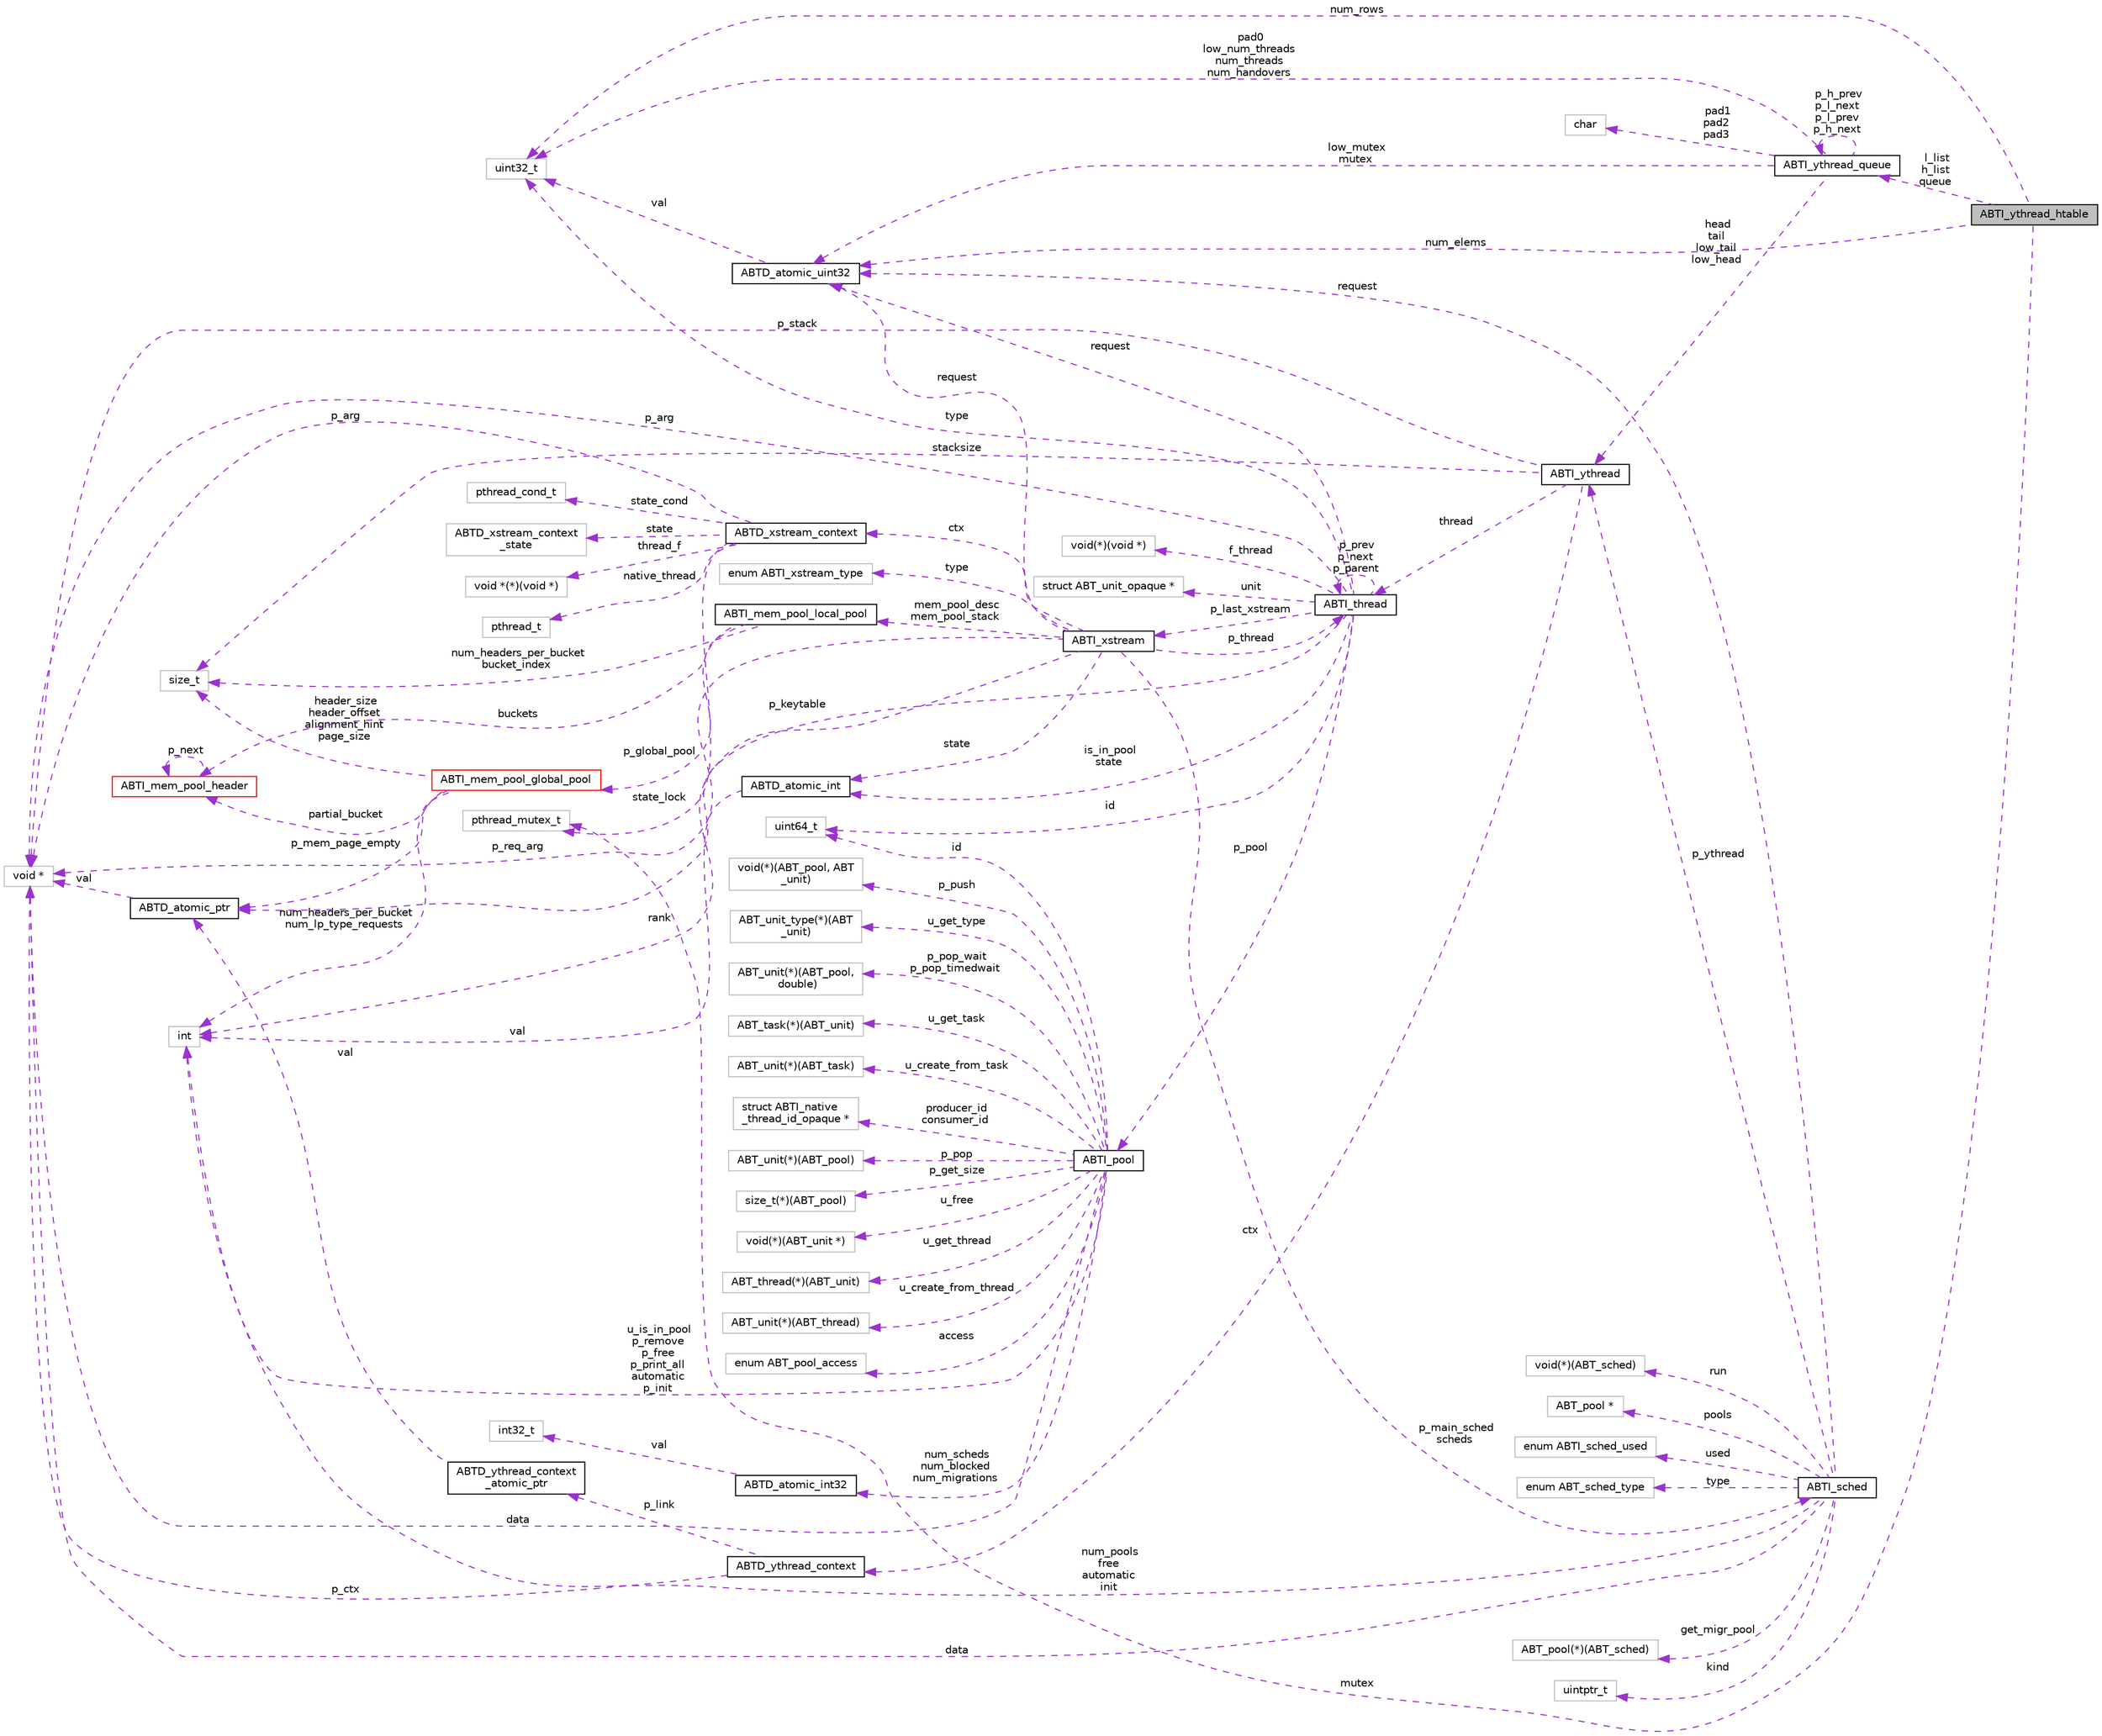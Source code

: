 digraph "ABTI_ythread_htable"
{
  edge [fontname="Helvetica",fontsize="10",labelfontname="Helvetica",labelfontsize="10"];
  node [fontname="Helvetica",fontsize="10",shape=record];
  rankdir="LR";
  Node1 [label="ABTI_ythread_htable",height=0.2,width=0.4,color="black", fillcolor="grey75", style="filled" fontcolor="black"];
  Node2 -> Node1 [dir="back",color="darkorchid3",fontsize="10",style="dashed",label=" mutex" ,fontname="Helvetica"];
  Node2 [label="pthread_mutex_t",height=0.2,width=0.4,color="grey75", fillcolor="white", style="filled"];
  Node3 -> Node1 [dir="back",color="darkorchid3",fontsize="10",style="dashed",label=" num_rows" ,fontname="Helvetica"];
  Node3 [label="uint32_t",height=0.2,width=0.4,color="grey75", fillcolor="white", style="filled"];
  Node4 -> Node1 [dir="back",color="darkorchid3",fontsize="10",style="dashed",label=" num_elems" ,fontname="Helvetica"];
  Node4 [label="ABTD_atomic_uint32",height=0.2,width=0.4,color="black", fillcolor="white", style="filled",URL="$db/df7/structABTD__atomic__uint32.html"];
  Node3 -> Node4 [dir="back",color="darkorchid3",fontsize="10",style="dashed",label=" val" ,fontname="Helvetica"];
  Node5 -> Node1 [dir="back",color="darkorchid3",fontsize="10",style="dashed",label=" l_list\nh_list\nqueue" ,fontname="Helvetica"];
  Node5 [label="ABTI_ythread_queue",height=0.2,width=0.4,color="black", fillcolor="white", style="filled",URL="$dd/dcd/structABTI__ythread__queue.html"];
  Node6 -> Node5 [dir="back",color="darkorchid3",fontsize="10",style="dashed",label=" pad1\npad2\npad3" ,fontname="Helvetica"];
  Node6 [label="char",height=0.2,width=0.4,color="grey75", fillcolor="white", style="filled"];
  Node7 -> Node5 [dir="back",color="darkorchid3",fontsize="10",style="dashed",label=" head\ntail\nlow_tail\nlow_head" ,fontname="Helvetica"];
  Node7 [label="ABTI_ythread",height=0.2,width=0.4,color="black", fillcolor="white", style="filled",URL="$d5/d5f/structABTI__ythread.html"];
  Node8 -> Node7 [dir="back",color="darkorchid3",fontsize="10",style="dashed",label=" thread" ,fontname="Helvetica"];
  Node8 [label="ABTI_thread",height=0.2,width=0.4,color="black", fillcolor="white", style="filled",URL="$d3/d55/structABTI__thread.html"];
  Node9 -> Node8 [dir="back",color="darkorchid3",fontsize="10",style="dashed",label=" f_thread" ,fontname="Helvetica"];
  Node9 [label="void(*)(void *)",height=0.2,width=0.4,color="grey75", fillcolor="white", style="filled"];
  Node10 -> Node8 [dir="back",color="darkorchid3",fontsize="10",style="dashed",label=" id" ,fontname="Helvetica"];
  Node10 [label="uint64_t",height=0.2,width=0.4,color="grey75", fillcolor="white", style="filled"];
  Node8 -> Node8 [dir="back",color="darkorchid3",fontsize="10",style="dashed",label=" p_prev\np_next\np_parent" ,fontname="Helvetica"];
  Node11 -> Node8 [dir="back",color="darkorchid3",fontsize="10",style="dashed",label=" p_pool" ,fontname="Helvetica"];
  Node11 [label="ABTI_pool",height=0.2,width=0.4,color="black", fillcolor="white", style="filled",URL="$df/d65/structABTI__pool.html"];
  Node12 -> Node11 [dir="back",color="darkorchid3",fontsize="10",style="dashed",label=" p_get_size" ,fontname="Helvetica"];
  Node12 [label="size_t(*)(ABT_pool)",height=0.2,width=0.4,color="grey75", fillcolor="white", style="filled"];
  Node13 -> Node11 [dir="back",color="darkorchid3",fontsize="10",style="dashed",label=" u_free" ,fontname="Helvetica"];
  Node13 [label="void(*)(ABT_unit *)",height=0.2,width=0.4,color="grey75", fillcolor="white", style="filled"];
  Node14 -> Node11 [dir="back",color="darkorchid3",fontsize="10",style="dashed",label=" u_get_thread" ,fontname="Helvetica"];
  Node14 [label="ABT_thread(*)(ABT_unit)",height=0.2,width=0.4,color="grey75", fillcolor="white", style="filled"];
  Node15 -> Node11 [dir="back",color="darkorchid3",fontsize="10",style="dashed",label=" u_create_from_thread" ,fontname="Helvetica"];
  Node15 [label="ABT_unit(*)(ABT_thread)",height=0.2,width=0.4,color="grey75", fillcolor="white", style="filled"];
  Node10 -> Node11 [dir="back",color="darkorchid3",fontsize="10",style="dashed",label=" id" ,fontname="Helvetica"];
  Node16 -> Node11 [dir="back",color="darkorchid3",fontsize="10",style="dashed",label=" access" ,fontname="Helvetica"];
  Node16 [label="enum ABT_pool_access",height=0.2,width=0.4,color="grey75", fillcolor="white", style="filled"];
  Node17 -> Node11 [dir="back",color="darkorchid3",fontsize="10",style="dashed",label=" p_push" ,fontname="Helvetica"];
  Node17 [label="void(*)(ABT_pool, ABT\l_unit)",height=0.2,width=0.4,color="grey75", fillcolor="white", style="filled"];
  Node18 -> Node11 [dir="back",color="darkorchid3",fontsize="10",style="dashed",label=" u_get_type" ,fontname="Helvetica"];
  Node18 [label="ABT_unit_type(*)(ABT\l_unit)",height=0.2,width=0.4,color="grey75", fillcolor="white", style="filled"];
  Node19 -> Node11 [dir="back",color="darkorchid3",fontsize="10",style="dashed",label=" p_pop_wait\np_pop_timedwait" ,fontname="Helvetica"];
  Node19 [label="ABT_unit(*)(ABT_pool,\l double)",height=0.2,width=0.4,color="grey75", fillcolor="white", style="filled"];
  Node20 -> Node11 [dir="back",color="darkorchid3",fontsize="10",style="dashed",label=" u_is_in_pool\np_remove\np_free\np_print_all\nautomatic\np_init" ,fontname="Helvetica"];
  Node20 [label="int",height=0.2,width=0.4,color="grey75", fillcolor="white", style="filled"];
  Node21 -> Node11 [dir="back",color="darkorchid3",fontsize="10",style="dashed",label=" num_scheds\nnum_blocked\nnum_migrations" ,fontname="Helvetica"];
  Node21 [label="ABTD_atomic_int32",height=0.2,width=0.4,color="black", fillcolor="white", style="filled",URL="$db/d9a/structABTD__atomic__int32.html"];
  Node22 -> Node21 [dir="back",color="darkorchid3",fontsize="10",style="dashed",label=" val" ,fontname="Helvetica"];
  Node22 [label="int32_t",height=0.2,width=0.4,color="grey75", fillcolor="white", style="filled"];
  Node23 -> Node11 [dir="back",color="darkorchid3",fontsize="10",style="dashed",label=" u_get_task" ,fontname="Helvetica"];
  Node23 [label="ABT_task(*)(ABT_unit)",height=0.2,width=0.4,color="grey75", fillcolor="white", style="filled"];
  Node24 -> Node11 [dir="back",color="darkorchid3",fontsize="10",style="dashed",label=" u_create_from_task" ,fontname="Helvetica"];
  Node24 [label="ABT_unit(*)(ABT_task)",height=0.2,width=0.4,color="grey75", fillcolor="white", style="filled"];
  Node25 -> Node11 [dir="back",color="darkorchid3",fontsize="10",style="dashed",label=" producer_id\nconsumer_id" ,fontname="Helvetica"];
  Node25 [label="struct ABTI_native\l_thread_id_opaque *",height=0.2,width=0.4,color="grey75", fillcolor="white", style="filled"];
  Node26 -> Node11 [dir="back",color="darkorchid3",fontsize="10",style="dashed",label=" p_pop" ,fontname="Helvetica"];
  Node26 [label="ABT_unit(*)(ABT_pool)",height=0.2,width=0.4,color="grey75", fillcolor="white", style="filled"];
  Node27 -> Node11 [dir="back",color="darkorchid3",fontsize="10",style="dashed",label=" data" ,fontname="Helvetica"];
  Node27 [label="void *",height=0.2,width=0.4,color="grey75", fillcolor="white", style="filled"];
  Node28 -> Node8 [dir="back",color="darkorchid3",fontsize="10",style="dashed",label=" p_last_xstream" ,fontname="Helvetica"];
  Node28 [label="ABTI_xstream",height=0.2,width=0.4,color="black", fillcolor="white", style="filled",URL="$dc/d3f/structABTI__xstream.html"];
  Node29 -> Node28 [dir="back",color="darkorchid3",fontsize="10",style="dashed",label=" ctx" ,fontname="Helvetica"];
  Node29 [label="ABTD_xstream_context",height=0.2,width=0.4,color="black", fillcolor="white", style="filled",URL="$df/dec/structABTD__xstream__context.html"];
  Node30 -> Node29 [dir="back",color="darkorchid3",fontsize="10",style="dashed",label=" state" ,fontname="Helvetica"];
  Node30 [label="ABTD_xstream_context\l_state",height=0.2,width=0.4,color="grey75", fillcolor="white", style="filled"];
  Node31 -> Node29 [dir="back",color="darkorchid3",fontsize="10",style="dashed",label=" thread_f" ,fontname="Helvetica"];
  Node31 [label="void *(*)(void *)",height=0.2,width=0.4,color="grey75", fillcolor="white", style="filled"];
  Node2 -> Node29 [dir="back",color="darkorchid3",fontsize="10",style="dashed",label=" state_lock" ,fontname="Helvetica"];
  Node32 -> Node29 [dir="back",color="darkorchid3",fontsize="10",style="dashed",label=" native_thread" ,fontname="Helvetica"];
  Node32 [label="pthread_t",height=0.2,width=0.4,color="grey75", fillcolor="white", style="filled"];
  Node33 -> Node29 [dir="back",color="darkorchid3",fontsize="10",style="dashed",label=" state_cond" ,fontname="Helvetica"];
  Node33 [label="pthread_cond_t",height=0.2,width=0.4,color="grey75", fillcolor="white", style="filled"];
  Node27 -> Node29 [dir="back",color="darkorchid3",fontsize="10",style="dashed",label=" p_arg" ,fontname="Helvetica"];
  Node8 -> Node28 [dir="back",color="darkorchid3",fontsize="10",style="dashed",label=" p_thread" ,fontname="Helvetica"];
  Node34 -> Node28 [dir="back",color="darkorchid3",fontsize="10",style="dashed",label=" p_main_sched\nscheds" ,fontname="Helvetica"];
  Node34 [label="ABTI_sched",height=0.2,width=0.4,color="black", fillcolor="white", style="filled",URL="$d0/dd5/structABTI__sched.html"];
  Node35 -> Node34 [dir="back",color="darkorchid3",fontsize="10",style="dashed",label=" get_migr_pool" ,fontname="Helvetica"];
  Node35 [label="ABT_pool(*)(ABT_sched)",height=0.2,width=0.4,color="grey75", fillcolor="white", style="filled"];
  Node7 -> Node34 [dir="back",color="darkorchid3",fontsize="10",style="dashed",label=" p_ythread" ,fontname="Helvetica"];
  Node20 -> Node34 [dir="back",color="darkorchid3",fontsize="10",style="dashed",label=" num_pools\nfree\nautomatic\ninit" ,fontname="Helvetica"];
  Node36 -> Node34 [dir="back",color="darkorchid3",fontsize="10",style="dashed",label=" run" ,fontname="Helvetica"];
  Node36 [label="void(*)(ABT_sched)",height=0.2,width=0.4,color="grey75", fillcolor="white", style="filled"];
  Node37 -> Node34 [dir="back",color="darkorchid3",fontsize="10",style="dashed",label=" pools" ,fontname="Helvetica"];
  Node37 [label="ABT_pool *",height=0.2,width=0.4,color="grey75", fillcolor="white", style="filled"];
  Node4 -> Node34 [dir="back",color="darkorchid3",fontsize="10",style="dashed",label=" request" ,fontname="Helvetica"];
  Node38 -> Node34 [dir="back",color="darkorchid3",fontsize="10",style="dashed",label=" used" ,fontname="Helvetica"];
  Node38 [label="enum ABTI_sched_used",height=0.2,width=0.4,color="grey75", fillcolor="white", style="filled"];
  Node27 -> Node34 [dir="back",color="darkorchid3",fontsize="10",style="dashed",label=" data" ,fontname="Helvetica"];
  Node39 -> Node34 [dir="back",color="darkorchid3",fontsize="10",style="dashed",label=" type" ,fontname="Helvetica"];
  Node39 [label="enum ABT_sched_type",height=0.2,width=0.4,color="grey75", fillcolor="white", style="filled"];
  Node40 -> Node34 [dir="back",color="darkorchid3",fontsize="10",style="dashed",label=" kind" ,fontname="Helvetica"];
  Node40 [label="uintptr_t",height=0.2,width=0.4,color="grey75", fillcolor="white", style="filled"];
  Node41 -> Node28 [dir="back",color="darkorchid3",fontsize="10",style="dashed",label=" type" ,fontname="Helvetica"];
  Node41 [label="enum ABTI_xstream_type",height=0.2,width=0.4,color="grey75", fillcolor="white", style="filled"];
  Node42 -> Node28 [dir="back",color="darkorchid3",fontsize="10",style="dashed",label=" state" ,fontname="Helvetica"];
  Node42 [label="ABTD_atomic_int",height=0.2,width=0.4,color="black", fillcolor="white", style="filled",URL="$d5/df5/structABTD__atomic__int.html"];
  Node20 -> Node42 [dir="back",color="darkorchid3",fontsize="10",style="dashed",label=" val" ,fontname="Helvetica"];
  Node20 -> Node28 [dir="back",color="darkorchid3",fontsize="10",style="dashed",label=" rank" ,fontname="Helvetica"];
  Node43 -> Node28 [dir="back",color="darkorchid3",fontsize="10",style="dashed",label=" mem_pool_desc\nmem_pool_stack" ,fontname="Helvetica"];
  Node43 [label="ABTI_mem_pool_local_pool",height=0.2,width=0.4,color="black", fillcolor="white", style="filled",URL="$d6/d69/structABTI__mem__pool__local__pool.html"];
  Node44 -> Node43 [dir="back",color="darkorchid3",fontsize="10",style="dashed",label=" num_headers_per_bucket\nbucket_index" ,fontname="Helvetica"];
  Node44 [label="size_t",height=0.2,width=0.4,color="grey75", fillcolor="white", style="filled"];
  Node45 -> Node43 [dir="back",color="darkorchid3",fontsize="10",style="dashed",label=" buckets" ,fontname="Helvetica"];
  Node45 [label="ABTI_mem_pool_header",height=0.2,width=0.4,color="red", fillcolor="white", style="filled",URL="$de/d24/structABTI__mem__pool__header.html"];
  Node45 -> Node45 [dir="back",color="darkorchid3",fontsize="10",style="dashed",label=" p_next" ,fontname="Helvetica"];
  Node46 -> Node43 [dir="back",color="darkorchid3",fontsize="10",style="dashed",label=" p_global_pool" ,fontname="Helvetica"];
  Node46 [label="ABTI_mem_pool_global_pool",height=0.2,width=0.4,color="red", fillcolor="white", style="filled",URL="$d7/de4/structABTI__mem__pool__global__pool.html"];
  Node44 -> Node46 [dir="back",color="darkorchid3",fontsize="10",style="dashed",label=" header_size\nheader_offset\nalignment_hint\npage_size" ,fontname="Helvetica"];
  Node45 -> Node46 [dir="back",color="darkorchid3",fontsize="10",style="dashed",label=" partial_bucket" ,fontname="Helvetica"];
  Node20 -> Node46 [dir="back",color="darkorchid3",fontsize="10",style="dashed",label=" num_headers_per_bucket\nnum_lp_type_requests" ,fontname="Helvetica"];
  Node47 -> Node46 [dir="back",color="darkorchid3",fontsize="10",style="dashed",label=" p_mem_page_empty" ,fontname="Helvetica"];
  Node47 [label="ABTD_atomic_ptr",height=0.2,width=0.4,color="black", fillcolor="white", style="filled",URL="$df/d5b/structABTD__atomic__ptr.html"];
  Node27 -> Node47 [dir="back",color="darkorchid3",fontsize="10",style="dashed",label=" val" ,fontname="Helvetica"];
  Node4 -> Node28 [dir="back",color="darkorchid3",fontsize="10",style="dashed",label=" request" ,fontname="Helvetica"];
  Node27 -> Node28 [dir="back",color="darkorchid3",fontsize="10",style="dashed",label=" p_req_arg" ,fontname="Helvetica"];
  Node3 -> Node8 [dir="back",color="darkorchid3",fontsize="10",style="dashed",label=" type" ,fontname="Helvetica"];
  Node42 -> Node8 [dir="back",color="darkorchid3",fontsize="10",style="dashed",label=" is_in_pool\nstate" ,fontname="Helvetica"];
  Node47 -> Node8 [dir="back",color="darkorchid3",fontsize="10",style="dashed",label=" p_keytable" ,fontname="Helvetica"];
  Node4 -> Node8 [dir="back",color="darkorchid3",fontsize="10",style="dashed",label=" request" ,fontname="Helvetica"];
  Node27 -> Node8 [dir="back",color="darkorchid3",fontsize="10",style="dashed",label=" p_arg" ,fontname="Helvetica"];
  Node48 -> Node8 [dir="back",color="darkorchid3",fontsize="10",style="dashed",label=" unit" ,fontname="Helvetica"];
  Node48 [label="struct ABT_unit_opaque *",height=0.2,width=0.4,color="grey75", fillcolor="white", style="filled"];
  Node44 -> Node7 [dir="back",color="darkorchid3",fontsize="10",style="dashed",label=" stacksize" ,fontname="Helvetica"];
  Node49 -> Node7 [dir="back",color="darkorchid3",fontsize="10",style="dashed",label=" ctx" ,fontname="Helvetica"];
  Node49 [label="ABTD_ythread_context",height=0.2,width=0.4,color="black", fillcolor="white", style="filled",URL="$d8/df3/structABTD__ythread__context.html"];
  Node50 -> Node49 [dir="back",color="darkorchid3",fontsize="10",style="dashed",label=" p_link" ,fontname="Helvetica"];
  Node50 [label="ABTD_ythread_context\l_atomic_ptr",height=0.2,width=0.4,color="black", fillcolor="white", style="filled",URL="$d6/dfc/structABTD__ythread__context__atomic__ptr.html"];
  Node47 -> Node50 [dir="back",color="darkorchid3",fontsize="10",style="dashed",label=" val" ,fontname="Helvetica"];
  Node27 -> Node49 [dir="back",color="darkorchid3",fontsize="10",style="dashed",label=" p_ctx" ,fontname="Helvetica"];
  Node27 -> Node7 [dir="back",color="darkorchid3",fontsize="10",style="dashed",label=" p_stack" ,fontname="Helvetica"];
  Node3 -> Node5 [dir="back",color="darkorchid3",fontsize="10",style="dashed",label=" pad0\nlow_num_threads\nnum_threads\nnum_handovers" ,fontname="Helvetica"];
  Node4 -> Node5 [dir="back",color="darkorchid3",fontsize="10",style="dashed",label=" low_mutex\nmutex" ,fontname="Helvetica"];
  Node5 -> Node5 [dir="back",color="darkorchid3",fontsize="10",style="dashed",label=" p_h_prev\np_l_next\np_l_prev\np_h_next" ,fontname="Helvetica"];
}
